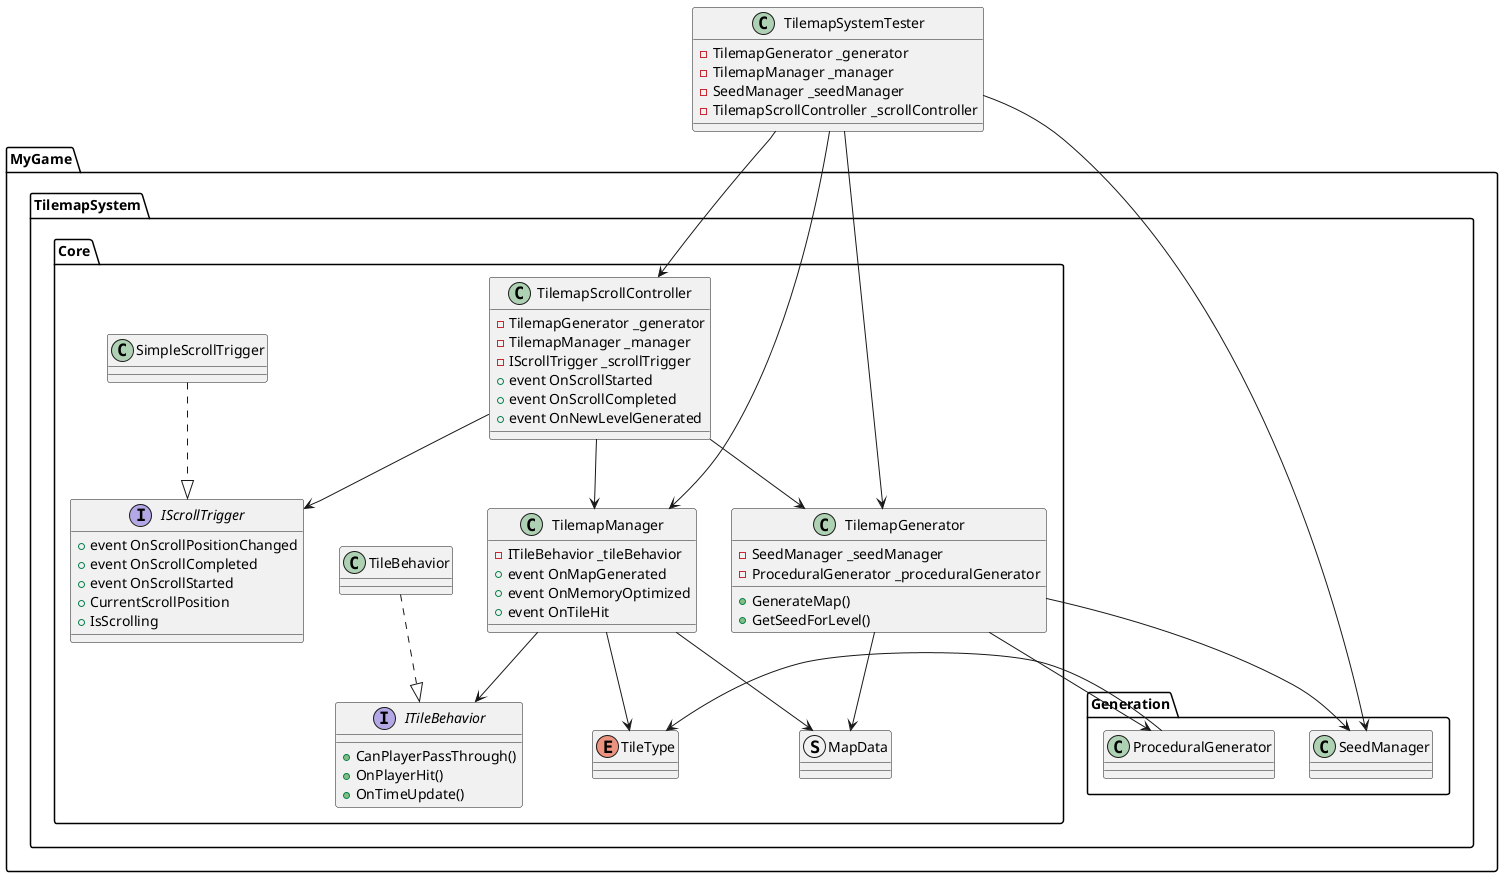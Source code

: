 @startuml
' TilemapSystem UML Diagram

package "MyGame.TilemapSystem.Core" {
  class TilemapScrollController {
    - TilemapGenerator _generator
    - TilemapManager _manager
    - IScrollTrigger _scrollTrigger
    + event OnScrollStarted
    + event OnScrollCompleted
    + event OnNewLevelGenerated
  }
  class TilemapManager {
    - ITileBehavior _tileBehavior
    + event OnMapGenerated
    + event OnMemoryOptimized
    + event OnTileHit
  }
  class TilemapGenerator {
    - SeedManager _seedManager
    - ProceduralGenerator _proceduralGenerator
    + GenerateMap()
    + GetSeedForLevel()
  }
  class TileBehavior
  interface ITileBehavior {
    + CanPlayerPassThrough()
    + OnPlayerHit()
    + OnTimeUpdate()
  }
  class SimpleScrollTrigger
  interface IScrollTrigger {
    + event OnScrollPositionChanged
    + event OnScrollCompleted
    + event OnScrollStarted
    + CurrentScrollPosition
    + IsScrolling
  }
  enum TileType
  struct MapData
}

package "MyGame.TilemapSystem.Generation" {
  class SeedManager
  class ProceduralGenerator
}

class TilemapSystemTester {
  - TilemapGenerator _generator
  - TilemapManager _manager
  - SeedManager _seedManager
  - TilemapScrollController _scrollController
}

TilemapSystemTester --> TilemapGenerator
TilemapSystemTester --> TilemapManager
TilemapSystemTester --> SeedManager
TilemapSystemTester --> TilemapScrollController

TilemapScrollController --> TilemapGenerator
TilemapScrollController --> TilemapManager
TilemapScrollController --> IScrollTrigger

TilemapManager --> ITileBehavior
TilemapManager --> MapData
TilemapManager --> TileType

TilemapGenerator --> SeedManager
TilemapGenerator --> ProceduralGenerator
TilemapGenerator --> MapData

TileBehavior ..|> ITileBehavior
SimpleScrollTrigger ..|> IScrollTrigger

ProceduralGenerator --> TileType

@enduml

